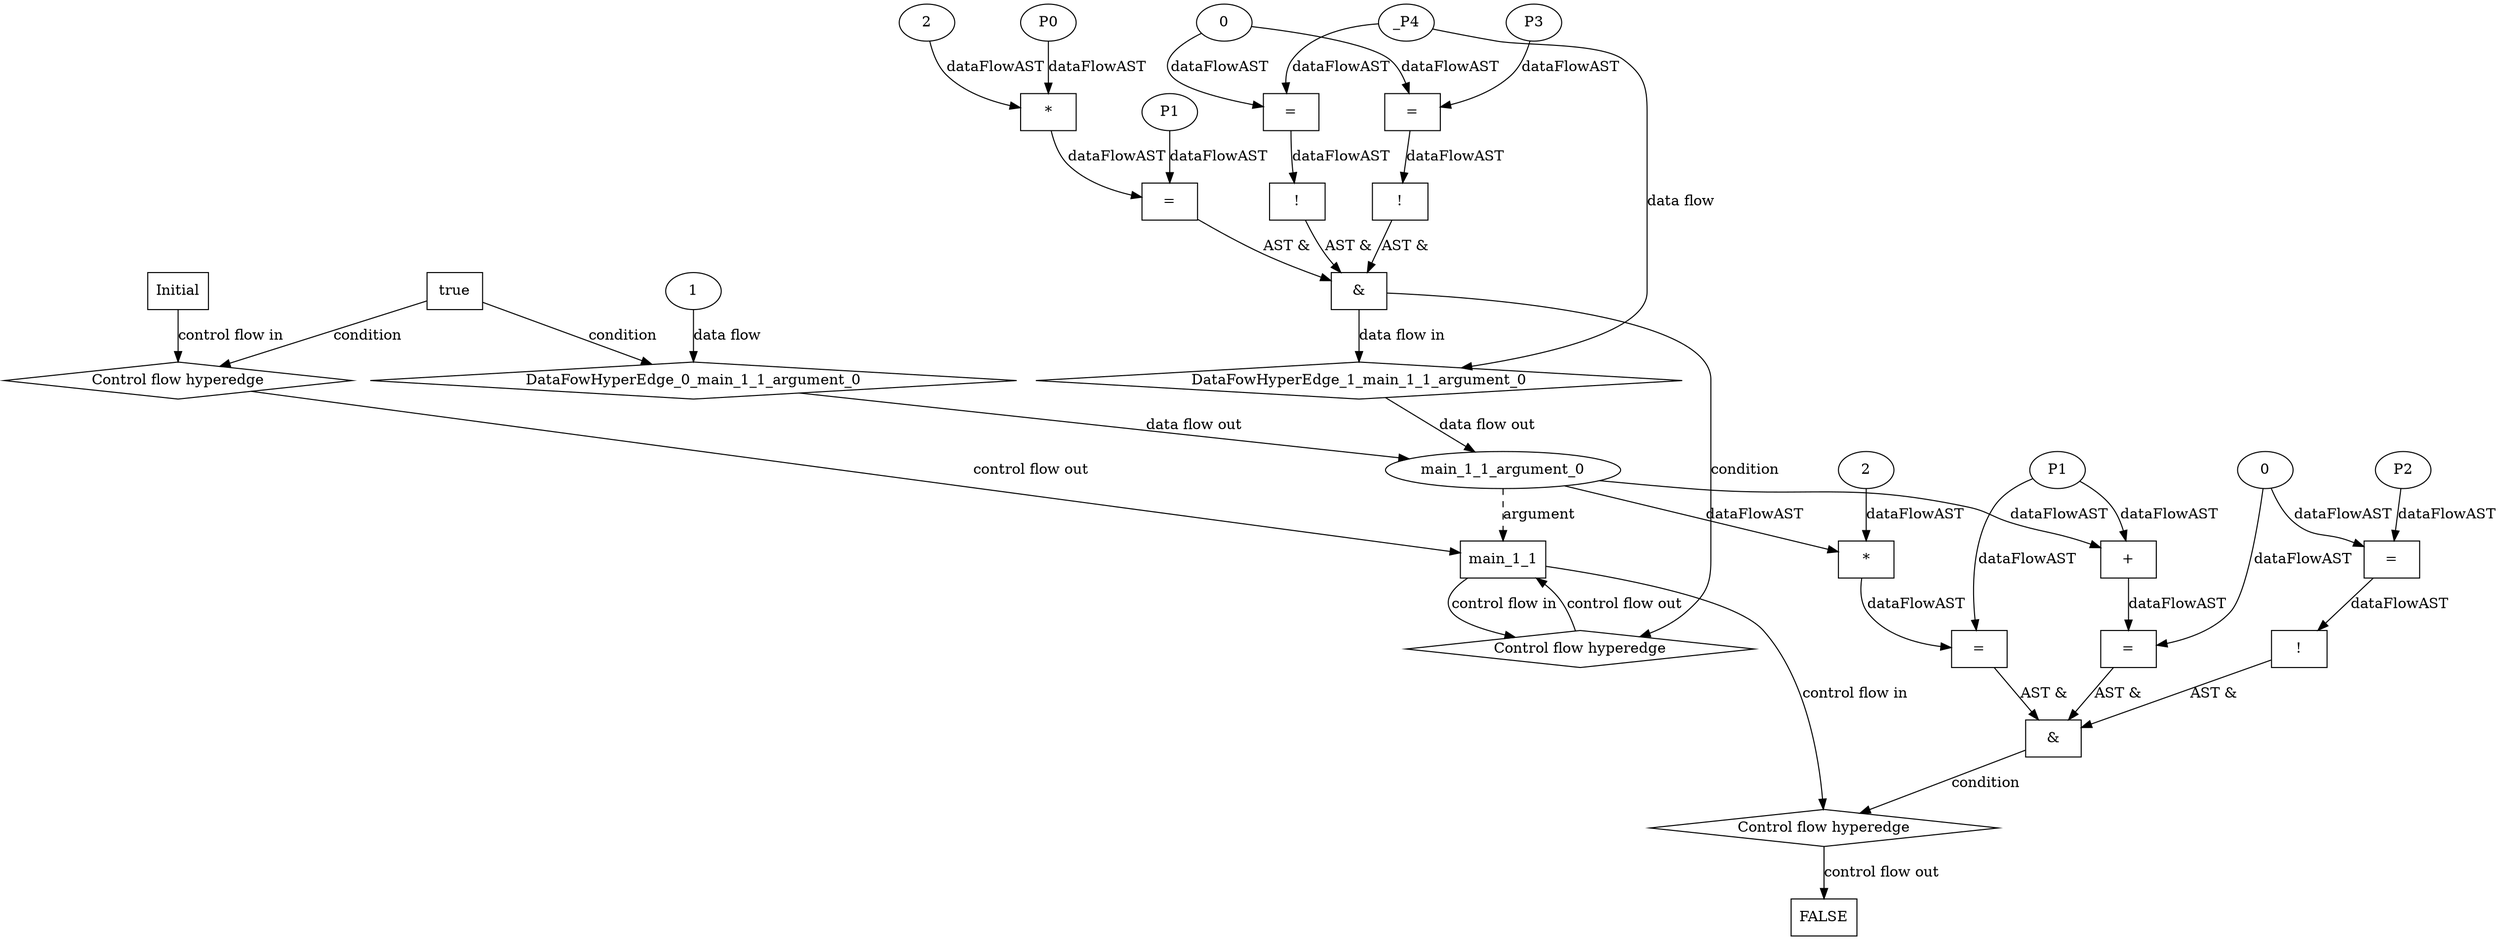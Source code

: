 digraph dag {
"main_1_1" [label="main_1_1" nodeName="main_1_1" class=cfn  shape="rect"];
FALSE [label="FALSE" nodeName=FALSE class=cfn  shape="rect"];
Initial [label="Initial" nodeName=Initial class=cfn  shape="rect"];
ControlFowHyperEdge_0 [label="Control flow hyperedge" nodeName=ControlFowHyperEdge_0 class=controlFlowHyperEdge shape="diamond"];
"Initial" -> ControlFowHyperEdge_0 [label="control flow in"]
ControlFowHyperEdge_0 -> "main_1_1" [label="control flow out"]
ControlFowHyperEdge_1 [label="Control flow hyperedge" nodeName=ControlFowHyperEdge_1 class=controlFlowHyperEdge shape="diamond"];
"main_1_1" -> ControlFowHyperEdge_1 [label="control flow in"]
ControlFowHyperEdge_1 -> "main_1_1" [label="control flow out"]
ControlFowHyperEdge_2 [label="Control flow hyperedge" nodeName=ControlFowHyperEdge_2 class=controlFlowHyperEdge shape="diamond"];
"main_1_1" -> ControlFowHyperEdge_2 [label="control flow in"]
ControlFowHyperEdge_2 -> "FALSE" [label="control flow out"]
"main_1_1_argument_0" [label="main_1_1_argument_0" nodeName=argument0 class=argument  head="main_1_1" shape="oval"];
"main_1_1_argument_0" -> "main_1_1"[label="argument" style="dashed"]

"true_0" [label="true" nodeName="true_0" class=true shape="rect"];
"true_0" -> "ControlFowHyperEdge_0" [label="condition"];
"xxxmain_1_1___Initial_0xxxdataFlow_0_node_0" [label="1" nodeName="xxxmain_1_1___Initial_0xxxdataFlow_0_node_0" class=Literal ];

"xxxmain_1_1___Initial_0xxxdataFlow_0_node_0" -> "DataFowHyperEdge_0_main_1_1_argument_0" [label="data flow"];
"xxxmain_1_1___main_1_1_1xxx_and" [label="&" nodeName="xxxmain_1_1___main_1_1_1xxx_and" class=Operator shape="rect"];
"xxxmain_1_1___main_1_1_1xxxguard_0_node_0" [label="=" nodeName="xxxmain_1_1___main_1_1_1xxxguard_0_node_0" class=Operator  shape="rect"];
"xxxmain_1_1___main_1_1_1xxxguard_0_node_1" [label="*" nodeName="xxxmain_1_1___main_1_1_1xxxguard_0_node_1" class=Operator  shape="rect"];
"xxxmain_1_1___main_1_1_1xxxguard_0_node_2" [label="2" nodeName="xxxmain_1_1___main_1_1_1xxxguard_0_node_2" class=Coeff ];
"xxxmain_1_1___main_1_1_1xxxguard_0_node_3" [label="P0" nodeName="xxxmain_1_1___main_1_1_1xxxguard_0_node_3" class=Constant ];
"xxxmain_1_1___main_1_1_1xxxguard_0_node_4" [label="P1" nodeName="xxxmain_1_1___main_1_1_1xxxguard_0_node_4" class=Constant ];
"xxxmain_1_1___main_1_1_1xxxguard_0_node_1" -> "xxxmain_1_1___main_1_1_1xxxguard_0_node_0"[label="dataFlowAST"]
"xxxmain_1_1___main_1_1_1xxxguard_0_node_4" -> "xxxmain_1_1___main_1_1_1xxxguard_0_node_0"[label="dataFlowAST"]
"xxxmain_1_1___main_1_1_1xxxguard_0_node_2" -> "xxxmain_1_1___main_1_1_1xxxguard_0_node_1"[label="dataFlowAST"]
"xxxmain_1_1___main_1_1_1xxxguard_0_node_3" -> "xxxmain_1_1___main_1_1_1xxxguard_0_node_1"[label="dataFlowAST"]

"xxxmain_1_1___main_1_1_1xxxguard_0_node_0" -> "xxxmain_1_1___main_1_1_1xxx_and" [label="AST &"];
"xxxmain_1_1___main_1_1_1xxxguard1_node_0" [label="!" nodeName="xxxmain_1_1___main_1_1_1xxxguard1_node_0" class=Operator shape="rect"];
"xxxmain_1_1___main_1_1_1xxxguard1_node_1" [label="=" nodeName="xxxmain_1_1___main_1_1_1xxxguard1_node_1" class=Operator  shape="rect"];
"xxxmain_1_1___main_1_1_1xxxguard1_node_3" [label="0" nodeName="xxxmain_1_1___main_1_1_1xxxguard1_node_3" class=Literal ];
"xxxmain_1_1___main_1_1_1xxxguard1_node_1" -> "xxxmain_1_1___main_1_1_1xxxguard1_node_0"[label="dataFlowAST"]
"xxxmain_1_1___main_1_1_1xxxdataFlow_0_node_0" -> "xxxmain_1_1___main_1_1_1xxxguard1_node_1"[label="dataFlowAST"]
"xxxmain_1_1___main_1_1_1xxxguard1_node_3" -> "xxxmain_1_1___main_1_1_1xxxguard1_node_1"[label="dataFlowAST"]

"xxxmain_1_1___main_1_1_1xxxguard1_node_0" -> "xxxmain_1_1___main_1_1_1xxx_and" [label="AST &"];
"xxxmain_1_1___main_1_1_1xxxguard2_node_0" [label="!" nodeName="xxxmain_1_1___main_1_1_1xxxguard2_node_0" class=Operator shape="rect"];
"xxxmain_1_1___main_1_1_1xxxguard2_node_1" [label="=" nodeName="xxxmain_1_1___main_1_1_1xxxguard2_node_1" class=Operator  shape="rect"];
"xxxmain_1_1___main_1_1_1xxxguard2_node_2" [label="P3" nodeName="xxxmain_1_1___main_1_1_1xxxguard2_node_2" class=Constant ];
"xxxmain_1_1___main_1_1_1xxxguard2_node_1" -> "xxxmain_1_1___main_1_1_1xxxguard2_node_0"[label="dataFlowAST"]
"xxxmain_1_1___main_1_1_1xxxguard2_node_2" -> "xxxmain_1_1___main_1_1_1xxxguard2_node_1"[label="dataFlowAST"]
"xxxmain_1_1___main_1_1_1xxxguard1_node_3" -> "xxxmain_1_1___main_1_1_1xxxguard2_node_1"[label="dataFlowAST"]

"xxxmain_1_1___main_1_1_1xxxguard2_node_0" -> "xxxmain_1_1___main_1_1_1xxx_and" [label="AST &"];
"xxxmain_1_1___main_1_1_1xxx_and" -> "ControlFowHyperEdge_1" [label="condition"];
"xxxmain_1_1___main_1_1_1xxxdataFlow_0_node_0" [label="_P4" nodeName="xxxmain_1_1___main_1_1_1xxxdataFlow_0_node_0" class=Constant ];

"xxxmain_1_1___main_1_1_1xxxdataFlow_0_node_0" -> "DataFowHyperEdge_1_main_1_1_argument_0" [label="data flow"];
"xxxFALSE___main_1_1_2xxx_and" [label="&" nodeName="xxxFALSE___main_1_1_2xxx_and" class=Operator shape="rect"];
"xxxFALSE___main_1_1_2xxxguard_0_node_0" [label="=" nodeName="xxxFALSE___main_1_1_2xxxguard_0_node_0" class=Operator  shape="rect"];
"xxxFALSE___main_1_1_2xxxguard_0_node_1" [label="*" nodeName="xxxFALSE___main_1_1_2xxxguard_0_node_1" class=Operator  shape="rect"];
"xxxFALSE___main_1_1_2xxxguard_0_node_2" [label="2" nodeName="xxxFALSE___main_1_1_2xxxguard_0_node_2" class=Coeff ];
"xxxFALSE___main_1_1_2xxxguard_0_node_4" [label="P1" nodeName="xxxFALSE___main_1_1_2xxxguard_0_node_4" class=Constant ];
"xxxFALSE___main_1_1_2xxxguard_0_node_1" -> "xxxFALSE___main_1_1_2xxxguard_0_node_0"[label="dataFlowAST"]
"xxxFALSE___main_1_1_2xxxguard_0_node_4" -> "xxxFALSE___main_1_1_2xxxguard_0_node_0"[label="dataFlowAST"]
"xxxFALSE___main_1_1_2xxxguard_0_node_2" -> "xxxFALSE___main_1_1_2xxxguard_0_node_1"[label="dataFlowAST"]
"main_1_1_argument_0" -> "xxxFALSE___main_1_1_2xxxguard_0_node_1"[label="dataFlowAST"]

"xxxFALSE___main_1_1_2xxxguard_0_node_0" -> "xxxFALSE___main_1_1_2xxx_and" [label="AST &"];
"xxxFALSE___main_1_1_2xxxguard1_node_0" [label="=" nodeName="xxxFALSE___main_1_1_2xxxguard1_node_0" class=Operator  shape="rect"];
"xxxFALSE___main_1_1_2xxxguard1_node_1" [label="+" nodeName="xxxFALSE___main_1_1_2xxxguard1_node_1" class= Operator shape="rect"];
"xxxFALSE___main_1_1_2xxxguard1_node_4" [label="0" nodeName="xxxFALSE___main_1_1_2xxxguard1_node_4" class=Literal ];
"xxxFALSE___main_1_1_2xxxguard1_node_1" -> "xxxFALSE___main_1_1_2xxxguard1_node_0"[label="dataFlowAST"]
"xxxFALSE___main_1_1_2xxxguard1_node_4" -> "xxxFALSE___main_1_1_2xxxguard1_node_0"[label="dataFlowAST"]
"main_1_1_argument_0" -> "xxxFALSE___main_1_1_2xxxguard1_node_1"[label="dataFlowAST"]
"xxxFALSE___main_1_1_2xxxguard_0_node_4" -> "xxxFALSE___main_1_1_2xxxguard1_node_1"[label="dataFlowAST"]

"xxxFALSE___main_1_1_2xxxguard1_node_0" -> "xxxFALSE___main_1_1_2xxx_and" [label="AST &"];
"xxxFALSE___main_1_1_2xxxguard2_node_0" [label="!" nodeName="xxxFALSE___main_1_1_2xxxguard2_node_0" class=Operator shape="rect"];
"xxxFALSE___main_1_1_2xxxguard2_node_1" [label="=" nodeName="xxxFALSE___main_1_1_2xxxguard2_node_1" class=Operator  shape="rect"];
"xxxFALSE___main_1_1_2xxxguard2_node_2" [label="P2" nodeName="xxxFALSE___main_1_1_2xxxguard2_node_2" class=Constant ];
"xxxFALSE___main_1_1_2xxxguard2_node_1" -> "xxxFALSE___main_1_1_2xxxguard2_node_0"[label="dataFlowAST"]
"xxxFALSE___main_1_1_2xxxguard2_node_2" -> "xxxFALSE___main_1_1_2xxxguard2_node_1"[label="dataFlowAST"]
"xxxFALSE___main_1_1_2xxxguard1_node_4" -> "xxxFALSE___main_1_1_2xxxguard2_node_1"[label="dataFlowAST"]

"xxxFALSE___main_1_1_2xxxguard2_node_0" -> "xxxFALSE___main_1_1_2xxx_and" [label="AST &"];
"xxxFALSE___main_1_1_2xxx_and" -> "ControlFowHyperEdge_2" [label="condition"];
"DataFowHyperEdge_0_main_1_1_argument_0" [label="DataFowHyperEdge_0_main_1_1_argument_0" nodeName="DataFowHyperEdge_0_main_1_1_argument_0" class=DataFlowHyperedge shape="diamond"];
"DataFowHyperEdge_0_main_1_1_argument_0" -> "main_1_1_argument_0"[label="data flow out"]
"true_0" -> "DataFowHyperEdge_0_main_1_1_argument_0" [label="condition"];
"DataFowHyperEdge_1_main_1_1_argument_0" [label="DataFowHyperEdge_1_main_1_1_argument_0" nodeName="DataFowHyperEdge_1_main_1_1_argument_0" class=DataFlowHyperedge shape="diamond"];
"DataFowHyperEdge_1_main_1_1_argument_0" -> "main_1_1_argument_0"[label="data flow out"]
"xxxmain_1_1___main_1_1_1xxx_and" -> "DataFowHyperEdge_1_main_1_1_argument_0"[label="data flow in"]




}
